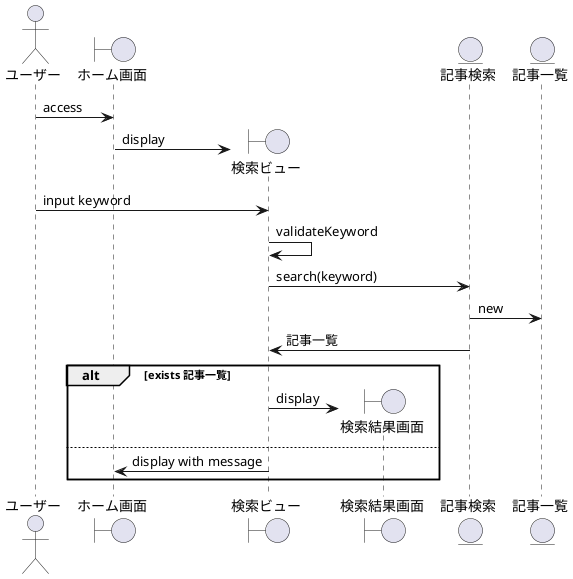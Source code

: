 @startuml
/' define perticipants '/
actor ユーザー
boundary ホーム画面
boundary 検索ビュー
boundary 検索結果画面
entity 記事検索
entity 記事一覧

/' messages '/
ユーザー -> ホーム画面 : access
create 検索ビュー
ホーム画面 -> 検索ビュー : display

ユーザー -> 検索ビュー : input keyword

検索ビュー -> 検索ビュー : validateKeyword
検索ビュー -> 記事検索 : search(keyword)
記事検索 -> 記事一覧 : new
記事検索 -> 検索ビュー : 記事一覧

create 検索結果画面

alt exists 記事一覧
  検索ビュー -> 検索結果画面 : display
else
  検索ビュー -> ホーム画面 : display with message
end
@enduml
